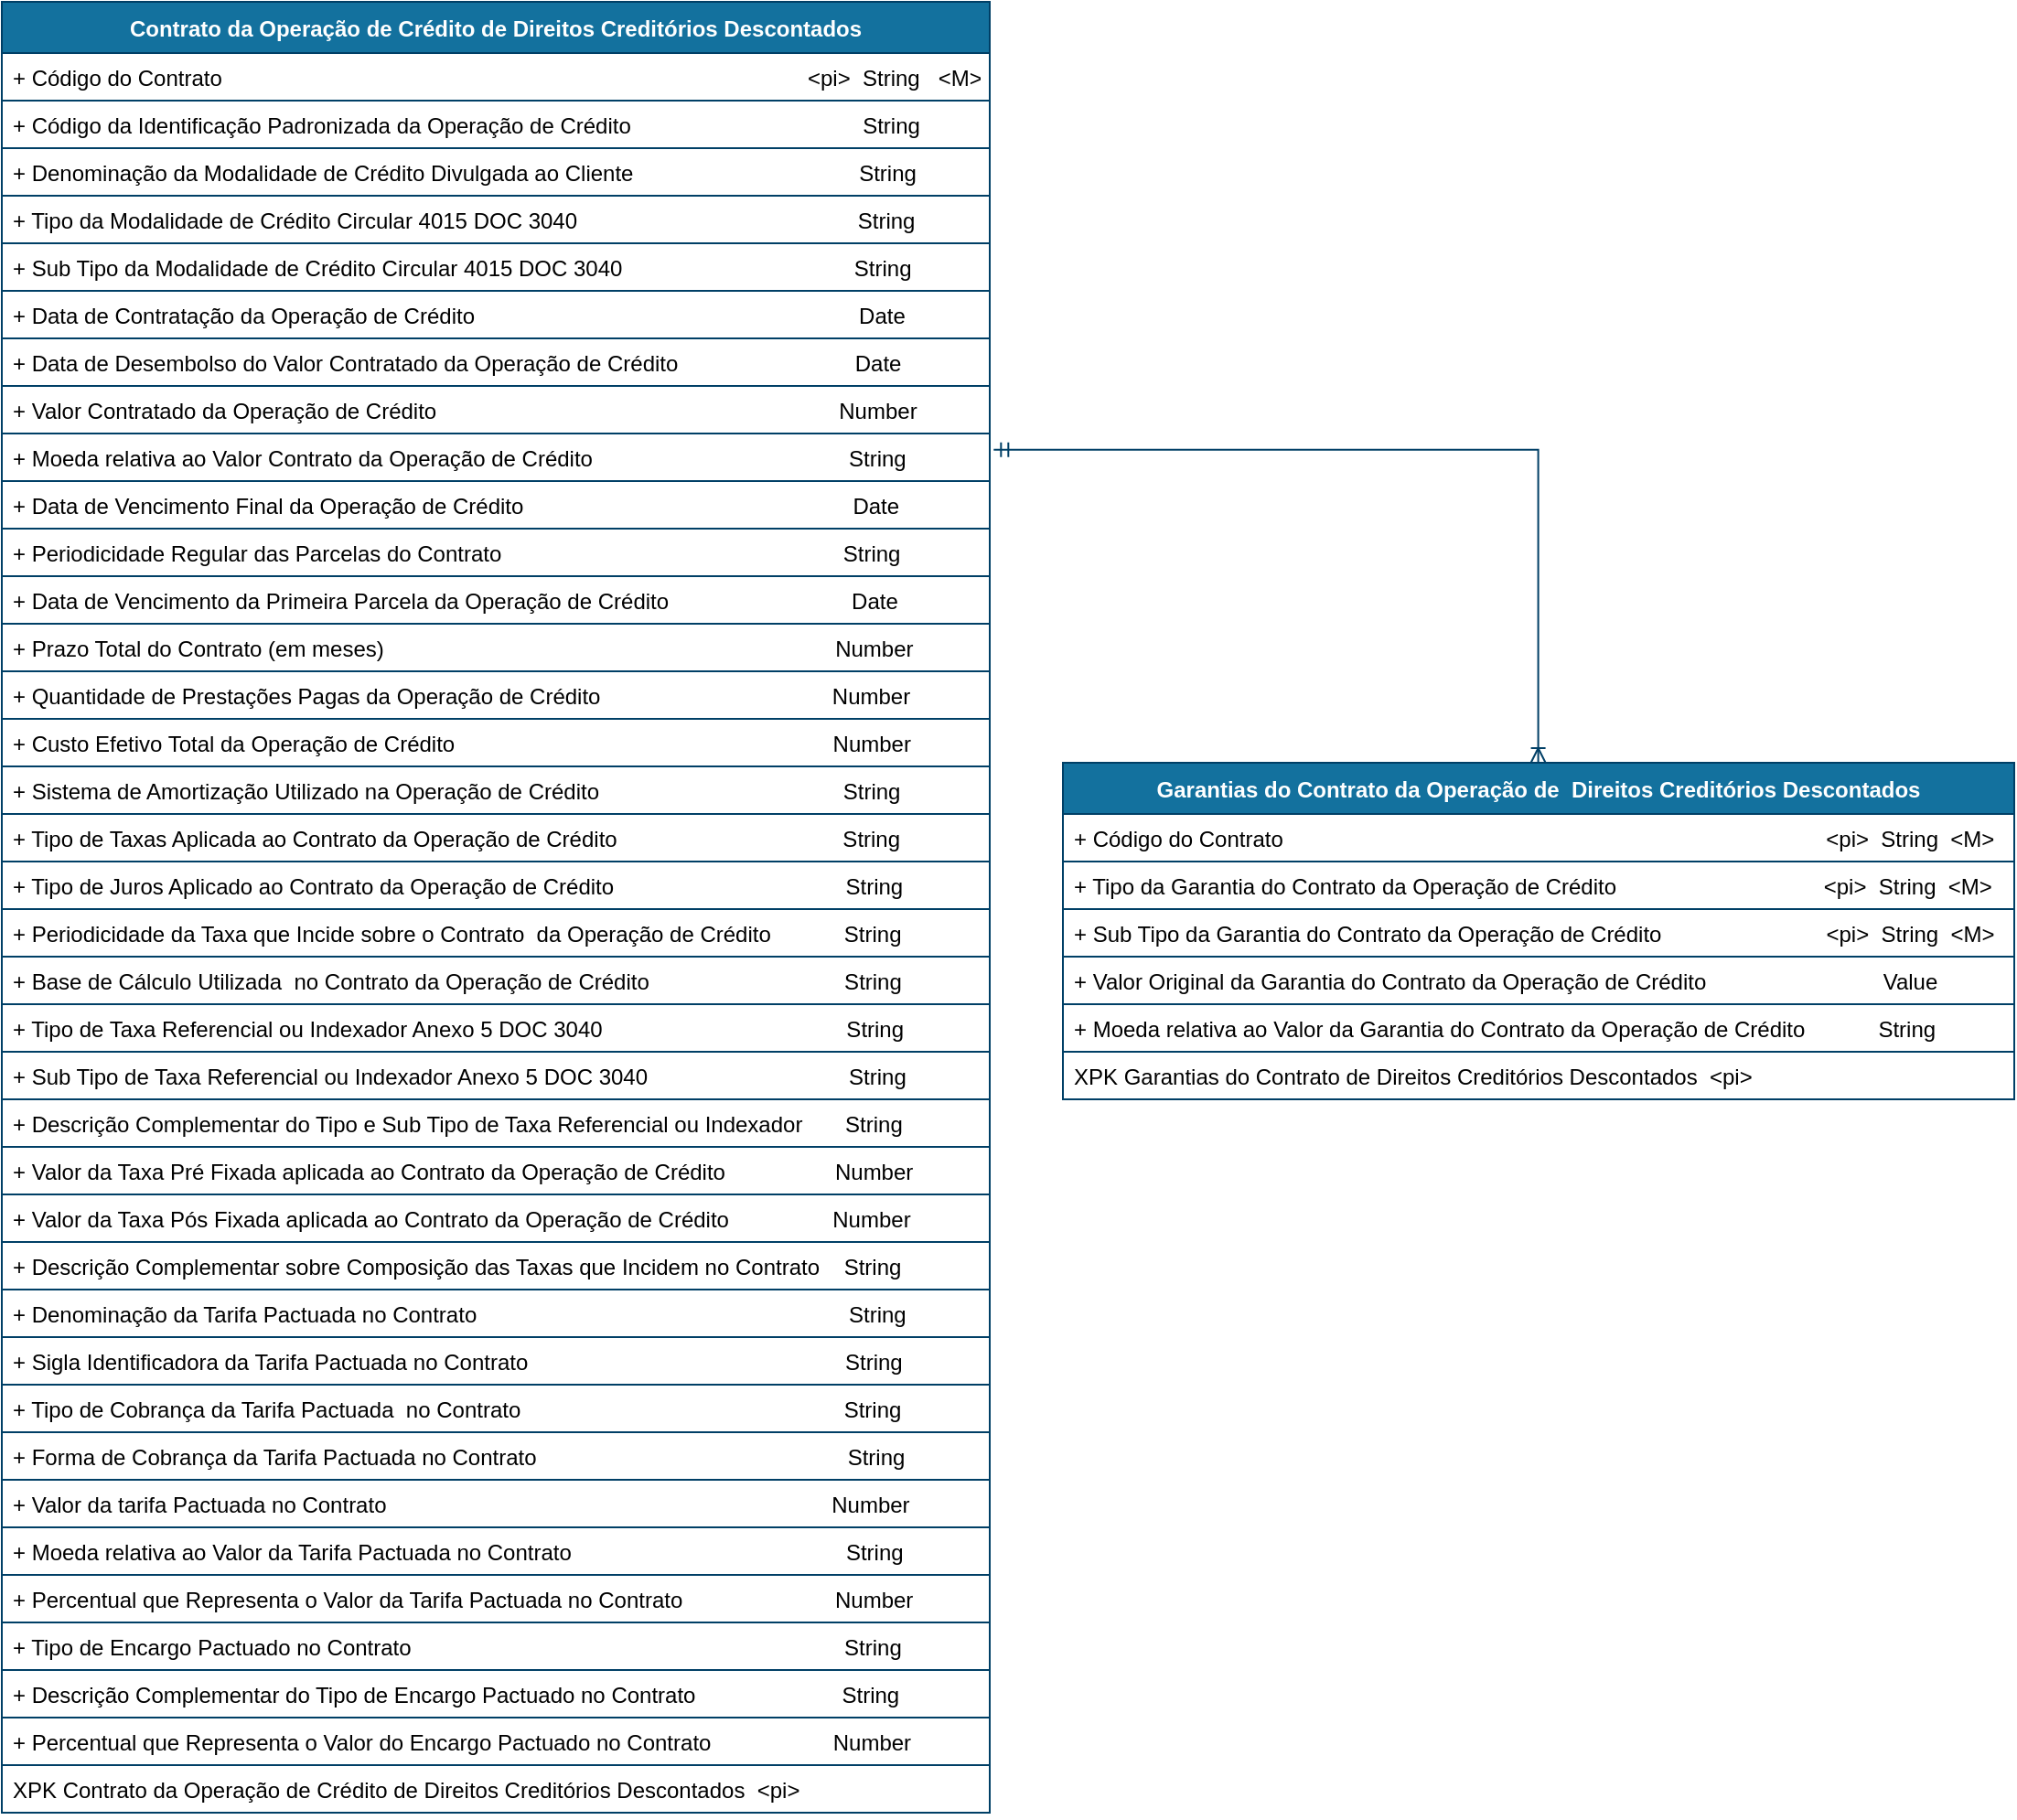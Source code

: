 <mxfile version="14.4.3" type="device"><diagram id="R2lEEEUBdFMjLlhIrx00" name="InvoiceFinancings_Warranties"><mxGraphModel dx="4710" dy="3962" grid="1" gridSize="10" guides="1" tooltips="1" connect="1" arrows="1" fold="1" page="1" pageScale="1" pageWidth="1169" pageHeight="827" math="0" shadow="0" extFonts="Permanent Marker^https://fonts.googleapis.com/css?family=Permanent+Marker"><root><mxCell id="0"/><mxCell id="1" parent="0"/><mxCell id="N1R-gL4cE6vGFsVNWNO--109" value="" style="edgeStyle=orthogonalEdgeStyle;rounded=0;orthogonalLoop=1;jettySize=auto;html=1;startArrow=ERmandOne;startFill=0;endArrow=ERoneToMany;endFill=0;strokeColor=#003F66;exitX=1.004;exitY=0.342;exitDx=0;exitDy=0;exitPerimeter=0;" parent="1" source="60lF1ffTMrgxbmRKW-hQ-10" edge="1"><mxGeometry relative="1" as="geometry"><Array as="points"><mxPoint x="-2640" y="-3035"/></Array><mxPoint x="-2640.3" y="-2964" as="sourcePoint"/><mxPoint x="-2640.2" y="-2864" as="targetPoint"/></mxGeometry></mxCell><mxCell id="p0ptRsjB7zbW4Zr5xb5n-2" value="Garantias do Contrato da Operação de  Direitos Creditórios Descontados" style="swimlane;fontStyle=1;childLayout=stackLayout;horizontal=1;startSize=28;horizontalStack=0;resizeParent=1;resizeParentMax=0;resizeLast=0;collapsible=1;marginBottom=0;rounded=0;shadow=0;comic=0;sketch=0;align=center;html=0;autosize=1;fillColor=#13719E;strokeColor=#003F66;fontColor=#FFFFFF;" parent="1" vertex="1"><mxGeometry x="-2900" y="-2864" width="520" height="184" as="geometry"/></mxCell><mxCell id="60lF1ffTMrgxbmRKW-hQ-40" value="+ Código do Contrato                                                                                         &lt;pi&gt;  String  &lt;M&gt;" style="text;fillColor=none;align=left;verticalAlign=top;spacingLeft=4;spacingRight=4;overflow=hidden;rotatable=0;points=[[0,0.5],[1,0.5]];portConstraint=eastwest;strokeColor=#003F66;" parent="p0ptRsjB7zbW4Zr5xb5n-2" vertex="1"><mxGeometry y="28" width="520" height="26" as="geometry"/></mxCell><mxCell id="p0ptRsjB7zbW4Zr5xb5n-7" value="+ Tipo da Garantia do Contrato da Operação de Crédito                                  &lt;pi&gt;  String  &lt;M&gt;" style="text;fillColor=none;align=left;verticalAlign=top;spacingLeft=4;spacingRight=4;overflow=hidden;rotatable=0;points=[[0,0.5],[1,0.5]];portConstraint=eastwest;strokeColor=#003F66;" parent="p0ptRsjB7zbW4Zr5xb5n-2" vertex="1"><mxGeometry y="54" width="520" height="26" as="geometry"/></mxCell><mxCell id="p0ptRsjB7zbW4Zr5xb5n-21" value="+ Sub Tipo da Garantia do Contrato da Operação de Crédito                           &lt;pi&gt;  String  &lt;M&gt;" style="text;fillColor=none;align=left;verticalAlign=top;spacingLeft=4;spacingRight=4;overflow=hidden;rotatable=0;points=[[0,0.5],[1,0.5]];portConstraint=eastwest;strokeColor=#003F66;" parent="p0ptRsjB7zbW4Zr5xb5n-2" vertex="1"><mxGeometry y="80" width="520" height="26" as="geometry"/></mxCell><mxCell id="AKTEsfnDCdTXs4y5ryZj-2" value="+ Valor Original da Garantia do Contrato da Operação de Crédito                             Value" style="text;fillColor=none;align=left;verticalAlign=top;spacingLeft=4;spacingRight=4;overflow=hidden;rotatable=0;points=[[0,0.5],[1,0.5]];portConstraint=eastwest;strokeColor=#003F66;" parent="p0ptRsjB7zbW4Zr5xb5n-2" vertex="1"><mxGeometry y="106" width="520" height="26" as="geometry"/></mxCell><mxCell id="p0ptRsjB7zbW4Zr5xb5n-13" value="+ Moeda relativa ao Valor da Garantia do Contrato da Operação de Crédito            String" style="text;fillColor=none;align=left;verticalAlign=top;spacingLeft=4;spacingRight=4;overflow=hidden;rotatable=0;points=[[0,0.5],[1,0.5]];portConstraint=eastwest;strokeColor=#003F66;" parent="p0ptRsjB7zbW4Zr5xb5n-2" vertex="1"><mxGeometry y="132" width="520" height="26" as="geometry"/></mxCell><mxCell id="p0ptRsjB7zbW4Zr5xb5n-10" value="XPK Garantias do Contrato de Direitos Creditórios Descontados  &lt;pi&gt;" style="text;fillColor=none;align=left;verticalAlign=top;spacingLeft=4;spacingRight=4;overflow=hidden;rotatable=0;points=[[0,0.5],[1,0.5]];portConstraint=eastwest;strokeColor=#003F66;" parent="p0ptRsjB7zbW4Zr5xb5n-2" vertex="1"><mxGeometry y="158" width="520" height="26" as="geometry"/></mxCell><mxCell id="60lF1ffTMrgxbmRKW-hQ-1" value="Contrato da Operação de Crédito de Direitos Creditórios Descontados" style="swimlane;fontStyle=1;childLayout=stackLayout;horizontal=1;startSize=28;horizontalStack=0;resizeParent=1;resizeParentMax=0;resizeLast=0;collapsible=1;marginBottom=0;rounded=0;shadow=0;comic=0;sketch=0;align=center;html=0;autosize=1;fillColor=#13719E;strokeColor=#003F66;fontColor=#FFFFFF;" parent="1" vertex="1"><mxGeometry x="-3480" y="-3280" width="540" height="990" as="geometry"/></mxCell><mxCell id="60lF1ffTMrgxbmRKW-hQ-2" value="+ Código do Contrato                                                                                                &lt;pi&gt;  String   &lt;M&gt;" style="text;fillColor=none;align=left;verticalAlign=top;spacingLeft=4;spacingRight=4;overflow=hidden;rotatable=0;points=[[0,0.5],[1,0.5]];portConstraint=eastwest;strokeColor=#003F66;" parent="60lF1ffTMrgxbmRKW-hQ-1" vertex="1"><mxGeometry y="28" width="540" height="26" as="geometry"/></mxCell><mxCell id="60lF1ffTMrgxbmRKW-hQ-3" value="+ Código da Identificação Padronizada da Operação de Crédito                                      String      " style="text;fillColor=none;align=left;verticalAlign=top;spacingLeft=4;spacingRight=4;overflow=hidden;rotatable=0;points=[[0,0.5],[1,0.5]];portConstraint=eastwest;strokeColor=#003F66;" parent="60lF1ffTMrgxbmRKW-hQ-1" vertex="1"><mxGeometry y="54" width="540" height="26" as="geometry"/></mxCell><mxCell id="60lF1ffTMrgxbmRKW-hQ-4" value="+ Denominação da Modalidade de Crédito Divulgada ao Cliente                                     String" style="text;fillColor=none;align=left;verticalAlign=top;spacingLeft=4;spacingRight=4;overflow=hidden;rotatable=0;points=[[0,0.5],[1,0.5]];portConstraint=eastwest;strokeColor=#003F66;" parent="60lF1ffTMrgxbmRKW-hQ-1" vertex="1"><mxGeometry y="80" width="540" height="26" as="geometry"/></mxCell><mxCell id="60lF1ffTMrgxbmRKW-hQ-5" value="+ Tipo da Modalidade de Crédito Circular 4015 DOC 3040                                              String" style="text;fillColor=none;align=left;verticalAlign=top;spacingLeft=4;spacingRight=4;overflow=hidden;rotatable=0;points=[[0,0.5],[1,0.5]];portConstraint=eastwest;strokeColor=#003F66;" parent="60lF1ffTMrgxbmRKW-hQ-1" vertex="1"><mxGeometry y="106" width="540" height="26" as="geometry"/></mxCell><mxCell id="60lF1ffTMrgxbmRKW-hQ-6" value="+ Sub Tipo da Modalidade de Crédito Circular 4015 DOC 3040                                      String" style="text;fillColor=none;align=left;verticalAlign=top;spacingLeft=4;spacingRight=4;overflow=hidden;rotatable=0;points=[[0,0.5],[1,0.5]];portConstraint=eastwest;strokeColor=#003F66;" parent="60lF1ffTMrgxbmRKW-hQ-1" vertex="1"><mxGeometry y="132" width="540" height="26" as="geometry"/></mxCell><mxCell id="60lF1ffTMrgxbmRKW-hQ-7" value="+ Data de Contratação da Operação de Crédito                                                               Date" style="text;fillColor=none;align=left;verticalAlign=top;spacingLeft=4;spacingRight=4;overflow=hidden;rotatable=0;points=[[0,0.5],[1,0.5]];portConstraint=eastwest;strokeColor=#003F66;" parent="60lF1ffTMrgxbmRKW-hQ-1" vertex="1"><mxGeometry y="158" width="540" height="26" as="geometry"/></mxCell><mxCell id="60lF1ffTMrgxbmRKW-hQ-8" value="+ Data de Desembolso do Valor Contratado da Operação de Crédito                             Date" style="text;fillColor=none;align=left;verticalAlign=top;spacingLeft=4;spacingRight=4;overflow=hidden;rotatable=0;points=[[0,0.5],[1,0.5]];portConstraint=eastwest;strokeColor=#003F66;" parent="60lF1ffTMrgxbmRKW-hQ-1" vertex="1"><mxGeometry y="184" width="540" height="26" as="geometry"/></mxCell><mxCell id="60lF1ffTMrgxbmRKW-hQ-9" value="+ Valor Contratado da Operação de Crédito                                                                  Number" style="text;fillColor=none;align=left;verticalAlign=top;spacingLeft=4;spacingRight=4;overflow=hidden;rotatable=0;points=[[0,0.5],[1,0.5]];portConstraint=eastwest;strokeColor=#003F66;" parent="60lF1ffTMrgxbmRKW-hQ-1" vertex="1"><mxGeometry y="210" width="540" height="26" as="geometry"/></mxCell><mxCell id="60lF1ffTMrgxbmRKW-hQ-10" value="+ Moeda relativa ao Valor Contrato da Operação de Crédito                                          String" style="text;fillColor=none;align=left;verticalAlign=top;spacingLeft=4;spacingRight=4;overflow=hidden;rotatable=0;points=[[0,0.5],[1,0.5]];portConstraint=eastwest;strokeColor=#003F66;" parent="60lF1ffTMrgxbmRKW-hQ-1" vertex="1"><mxGeometry y="236" width="540" height="26" as="geometry"/></mxCell><mxCell id="60lF1ffTMrgxbmRKW-hQ-11" value="+ Data de Vencimento Final da Operação de Crédito                                                      Date" style="text;fillColor=none;align=left;verticalAlign=top;spacingLeft=4;spacingRight=4;overflow=hidden;rotatable=0;points=[[0,0.5],[1,0.5]];portConstraint=eastwest;strokeColor=#003F66;" parent="60lF1ffTMrgxbmRKW-hQ-1" vertex="1"><mxGeometry y="262" width="540" height="26" as="geometry"/></mxCell><mxCell id="60lF1ffTMrgxbmRKW-hQ-12" value="+ Periodicidade Regular das Parcelas do Contrato                                                        String" style="text;fillColor=none;align=left;verticalAlign=top;spacingLeft=4;spacingRight=4;overflow=hidden;rotatable=0;points=[[0,0.5],[1,0.5]];portConstraint=eastwest;strokeColor=#003F66;" parent="60lF1ffTMrgxbmRKW-hQ-1" vertex="1"><mxGeometry y="288" width="540" height="26" as="geometry"/></mxCell><mxCell id="60lF1ffTMrgxbmRKW-hQ-13" value="+ Data de Vencimento da Primeira Parcela da Operação de Crédito                              Date" style="text;fillColor=none;align=left;verticalAlign=top;spacingLeft=4;spacingRight=4;overflow=hidden;rotatable=0;points=[[0,0.5],[1,0.5]];portConstraint=eastwest;strokeColor=#003F66;" parent="60lF1ffTMrgxbmRKW-hQ-1" vertex="1"><mxGeometry y="314" width="540" height="26" as="geometry"/></mxCell><mxCell id="60lF1ffTMrgxbmRKW-hQ-14" value="+ Prazo Total do Contrato (em meses)                                                                          Number  " style="text;fillColor=none;align=left;verticalAlign=top;spacingLeft=4;spacingRight=4;overflow=hidden;rotatable=0;points=[[0,0.5],[1,0.5]];portConstraint=eastwest;strokeColor=#003F66;" parent="60lF1ffTMrgxbmRKW-hQ-1" vertex="1"><mxGeometry y="340" width="540" height="26" as="geometry"/></mxCell><mxCell id="60lF1ffTMrgxbmRKW-hQ-15" value="+ Quantidade de Prestações Pagas da Operação de Crédito                                      Number  " style="text;fillColor=none;align=left;verticalAlign=top;spacingLeft=4;spacingRight=4;overflow=hidden;rotatable=0;points=[[0,0.5],[1,0.5]];portConstraint=eastwest;strokeColor=#003F66;" parent="60lF1ffTMrgxbmRKW-hQ-1" vertex="1"><mxGeometry y="366" width="540" height="26" as="geometry"/></mxCell><mxCell id="60lF1ffTMrgxbmRKW-hQ-16" value="+ Custo Efetivo Total da Operação de Crédito                                                              Number" style="text;fillColor=none;align=left;verticalAlign=top;spacingLeft=4;spacingRight=4;overflow=hidden;rotatable=0;points=[[0,0.5],[1,0.5]];portConstraint=eastwest;strokeColor=#003F66;" parent="60lF1ffTMrgxbmRKW-hQ-1" vertex="1"><mxGeometry y="392" width="540" height="26" as="geometry"/></mxCell><mxCell id="60lF1ffTMrgxbmRKW-hQ-17" value="+ Sistema de Amortização Utilizado na Operação de Crédito                                        String" style="text;fillColor=none;align=left;verticalAlign=top;spacingLeft=4;spacingRight=4;overflow=hidden;rotatable=0;points=[[0,0.5],[1,0.5]];portConstraint=eastwest;strokeColor=#003F66;" parent="60lF1ffTMrgxbmRKW-hQ-1" vertex="1"><mxGeometry y="418" width="540" height="26" as="geometry"/></mxCell><mxCell id="60lF1ffTMrgxbmRKW-hQ-18" value="+ Tipo de Taxas Aplicada ao Contrato da Operação de Crédito                                     String" style="text;fillColor=none;align=left;verticalAlign=top;spacingLeft=4;spacingRight=4;overflow=hidden;rotatable=0;points=[[0,0.5],[1,0.5]];portConstraint=eastwest;strokeColor=#003F66;" parent="60lF1ffTMrgxbmRKW-hQ-1" vertex="1"><mxGeometry y="444" width="540" height="26" as="geometry"/></mxCell><mxCell id="60lF1ffTMrgxbmRKW-hQ-19" value="+ Tipo de Juros Aplicado ao Contrato da Operação de Crédito                                      String" style="text;fillColor=none;align=left;verticalAlign=top;spacingLeft=4;spacingRight=4;overflow=hidden;rotatable=0;points=[[0,0.5],[1,0.5]];portConstraint=eastwest;strokeColor=#003F66;" parent="60lF1ffTMrgxbmRKW-hQ-1" vertex="1"><mxGeometry y="470" width="540" height="26" as="geometry"/></mxCell><mxCell id="60lF1ffTMrgxbmRKW-hQ-20" value="+ Periodicidade da Taxa que Incide sobre o Contrato  da Operação de Crédito            String" style="text;fillColor=none;align=left;verticalAlign=top;spacingLeft=4;spacingRight=4;overflow=hidden;rotatable=0;points=[[0,0.5],[1,0.5]];portConstraint=eastwest;strokeColor=#003F66;" parent="60lF1ffTMrgxbmRKW-hQ-1" vertex="1"><mxGeometry y="496" width="540" height="26" as="geometry"/></mxCell><mxCell id="60lF1ffTMrgxbmRKW-hQ-21" value="+ Base de Cálculo Utilizada  no Contrato da Operação de Crédito                                String" style="text;fillColor=none;align=left;verticalAlign=top;spacingLeft=4;spacingRight=4;overflow=hidden;rotatable=0;points=[[0,0.5],[1,0.5]];portConstraint=eastwest;strokeColor=#003F66;" parent="60lF1ffTMrgxbmRKW-hQ-1" vertex="1"><mxGeometry y="522" width="540" height="26" as="geometry"/></mxCell><mxCell id="60lF1ffTMrgxbmRKW-hQ-22" value="+ Tipo de Taxa Referencial ou Indexador Anexo 5 DOC 3040                                        String" style="text;fillColor=none;align=left;verticalAlign=top;spacingLeft=4;spacingRight=4;overflow=hidden;rotatable=0;points=[[0,0.5],[1,0.5]];portConstraint=eastwest;strokeColor=#003F66;" parent="60lF1ffTMrgxbmRKW-hQ-1" vertex="1"><mxGeometry y="548" width="540" height="26" as="geometry"/></mxCell><mxCell id="60lF1ffTMrgxbmRKW-hQ-23" value="+ Sub Tipo de Taxa Referencial ou Indexador Anexo 5 DOC 3040                                 String" style="text;fillColor=none;align=left;verticalAlign=top;spacingLeft=4;spacingRight=4;overflow=hidden;rotatable=0;points=[[0,0.5],[1,0.5]];portConstraint=eastwest;strokeColor=#003F66;" parent="60lF1ffTMrgxbmRKW-hQ-1" vertex="1"><mxGeometry y="574" width="540" height="26" as="geometry"/></mxCell><mxCell id="60lF1ffTMrgxbmRKW-hQ-24" value="+ Descrição Complementar do Tipo e Sub Tipo de Taxa Referencial ou Indexador       String  " style="text;fillColor=none;align=left;verticalAlign=top;spacingLeft=4;spacingRight=4;overflow=hidden;rotatable=0;points=[[0,0.5],[1,0.5]];portConstraint=eastwest;strokeColor=#003F66;" parent="60lF1ffTMrgxbmRKW-hQ-1" vertex="1"><mxGeometry y="600" width="540" height="26" as="geometry"/></mxCell><mxCell id="60lF1ffTMrgxbmRKW-hQ-25" value="+ Valor da Taxa Pré Fixada aplicada ao Contrato da Operação de Crédito                  Number" style="text;fillColor=none;align=left;verticalAlign=top;spacingLeft=4;spacingRight=4;overflow=hidden;rotatable=0;points=[[0,0.5],[1,0.5]];portConstraint=eastwest;strokeColor=#003F66;" parent="60lF1ffTMrgxbmRKW-hQ-1" vertex="1"><mxGeometry y="626" width="540" height="26" as="geometry"/></mxCell><mxCell id="60lF1ffTMrgxbmRKW-hQ-26" value="+ Valor da Taxa Pós Fixada aplicada ao Contrato da Operação de Crédito                 Number" style="text;fillColor=none;align=left;verticalAlign=top;spacingLeft=4;spacingRight=4;overflow=hidden;rotatable=0;points=[[0,0.5],[1,0.5]];portConstraint=eastwest;strokeColor=#003F66;" parent="60lF1ffTMrgxbmRKW-hQ-1" vertex="1"><mxGeometry y="652" width="540" height="26" as="geometry"/></mxCell><mxCell id="60lF1ffTMrgxbmRKW-hQ-27" value="+ Descrição Complementar sobre Composição das Taxas que Incidem no Contrato    String" style="text;fillColor=none;align=left;verticalAlign=top;spacingLeft=4;spacingRight=4;overflow=hidden;rotatable=0;points=[[0,0.5],[1,0.5]];portConstraint=eastwest;strokeColor=#003F66;" parent="60lF1ffTMrgxbmRKW-hQ-1" vertex="1"><mxGeometry y="678" width="540" height="26" as="geometry"/></mxCell><mxCell id="60lF1ffTMrgxbmRKW-hQ-28" value="+ Denominação da Tarifa Pactuada no Contrato                                                             String" style="text;fillColor=none;align=left;verticalAlign=top;spacingLeft=4;spacingRight=4;overflow=hidden;rotatable=0;points=[[0,0.5],[1,0.5]];portConstraint=eastwest;strokeColor=#003F66;" parent="60lF1ffTMrgxbmRKW-hQ-1" vertex="1"><mxGeometry y="704" width="540" height="26" as="geometry"/></mxCell><mxCell id="60lF1ffTMrgxbmRKW-hQ-29" value="+ Sigla Identificadora da Tarifa Pactuada no Contrato                                                    String" style="text;fillColor=none;align=left;verticalAlign=top;spacingLeft=4;spacingRight=4;overflow=hidden;rotatable=0;points=[[0,0.5],[1,0.5]];portConstraint=eastwest;strokeColor=#003F66;" parent="60lF1ffTMrgxbmRKW-hQ-1" vertex="1"><mxGeometry y="730" width="540" height="26" as="geometry"/></mxCell><mxCell id="60lF1ffTMrgxbmRKW-hQ-30" value="+ Tipo de Cobrança da Tarifa Pactuada  no Contrato                                                     String" style="text;fillColor=none;align=left;verticalAlign=top;spacingLeft=4;spacingRight=4;overflow=hidden;rotatable=0;points=[[0,0.5],[1,0.5]];portConstraint=eastwest;strokeColor=#003F66;" parent="60lF1ffTMrgxbmRKW-hQ-1" vertex="1"><mxGeometry y="756" width="540" height="26" as="geometry"/></mxCell><mxCell id="60lF1ffTMrgxbmRKW-hQ-31" value="+ Forma de Cobrança da Tarifa Pactuada no Contrato                                                   String" style="text;fillColor=none;align=left;verticalAlign=top;spacingLeft=4;spacingRight=4;overflow=hidden;rotatable=0;points=[[0,0.5],[1,0.5]];portConstraint=eastwest;strokeColor=#003F66;" parent="60lF1ffTMrgxbmRKW-hQ-1" vertex="1"><mxGeometry y="782" width="540" height="26" as="geometry"/></mxCell><mxCell id="60lF1ffTMrgxbmRKW-hQ-32" value="+ Valor da tarifa Pactuada no Contrato                                                                         Number" style="text;fillColor=none;align=left;verticalAlign=top;spacingLeft=4;spacingRight=4;overflow=hidden;rotatable=0;points=[[0,0.5],[1,0.5]];portConstraint=eastwest;strokeColor=#003F66;" parent="60lF1ffTMrgxbmRKW-hQ-1" vertex="1"><mxGeometry y="808" width="540" height="26" as="geometry"/></mxCell><mxCell id="60lF1ffTMrgxbmRKW-hQ-33" value="+ Moeda relativa ao Valor da Tarifa Pactuada no Contrato                                             String" style="text;fillColor=none;align=left;verticalAlign=top;spacingLeft=4;spacingRight=4;overflow=hidden;rotatable=0;points=[[0,0.5],[1,0.5]];portConstraint=eastwest;strokeColor=#003F66;" parent="60lF1ffTMrgxbmRKW-hQ-1" vertex="1"><mxGeometry y="834" width="540" height="26" as="geometry"/></mxCell><mxCell id="60lF1ffTMrgxbmRKW-hQ-34" value="+ Percentual que Representa o Valor da Tarifa Pactuada no Contrato                         Number" style="text;fillColor=none;align=left;verticalAlign=top;spacingLeft=4;spacingRight=4;overflow=hidden;rotatable=0;points=[[0,0.5],[1,0.5]];portConstraint=eastwest;strokeColor=#003F66;" parent="60lF1ffTMrgxbmRKW-hQ-1" vertex="1"><mxGeometry y="860" width="540" height="26" as="geometry"/></mxCell><mxCell id="60lF1ffTMrgxbmRKW-hQ-35" value="+ Tipo de Encargo Pactuado no Contrato                                                                       String" style="text;fillColor=none;align=left;verticalAlign=top;spacingLeft=4;spacingRight=4;overflow=hidden;rotatable=0;points=[[0,0.5],[1,0.5]];portConstraint=eastwest;strokeColor=#003F66;" parent="60lF1ffTMrgxbmRKW-hQ-1" vertex="1"><mxGeometry y="886" width="540" height="26" as="geometry"/></mxCell><mxCell id="60lF1ffTMrgxbmRKW-hQ-36" value="+ Descrição Complementar do Tipo de Encargo Pactuado no Contrato                        String" style="text;fillColor=none;align=left;verticalAlign=top;spacingLeft=4;spacingRight=4;overflow=hidden;rotatable=0;points=[[0,0.5],[1,0.5]];portConstraint=eastwest;strokeColor=#003F66;" parent="60lF1ffTMrgxbmRKW-hQ-1" vertex="1"><mxGeometry y="912" width="540" height="26" as="geometry"/></mxCell><mxCell id="60lF1ffTMrgxbmRKW-hQ-37" value="+ Percentual que Representa o Valor do Encargo Pactuado no Contrato                    Number" style="text;fillColor=none;align=left;verticalAlign=top;spacingLeft=4;spacingRight=4;overflow=hidden;rotatable=0;points=[[0,0.5],[1,0.5]];portConstraint=eastwest;strokeColor=#003F66;" parent="60lF1ffTMrgxbmRKW-hQ-1" vertex="1"><mxGeometry y="938" width="540" height="26" as="geometry"/></mxCell><mxCell id="60lF1ffTMrgxbmRKW-hQ-39" value="XPK Contrato da Operação de Crédito de Direitos Creditórios Descontados  &lt;pi&gt;" style="text;fillColor=none;align=left;verticalAlign=top;spacingLeft=4;spacingRight=4;overflow=hidden;rotatable=0;points=[[0,0.5],[1,0.5]];portConstraint=eastwest;strokeColor=#003F66;" parent="60lF1ffTMrgxbmRKW-hQ-1" vertex="1"><mxGeometry y="964" width="540" height="26" as="geometry"/></mxCell></root></mxGraphModel></diagram></mxfile>